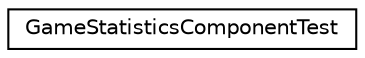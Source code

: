 digraph "Graphical Class Hierarchy"
{
  edge [fontname="Helvetica",fontsize="10",labelfontname="Helvetica",labelfontsize="10"];
  node [fontname="Helvetica",fontsize="10",shape=record];
  rankdir="LR";
  Node1 [label="GameStatisticsComponentTest",height=0.2,width=0.4,color="black", fillcolor="white", style="filled",URL="$class_game_statistics_component_test.html"];
}
